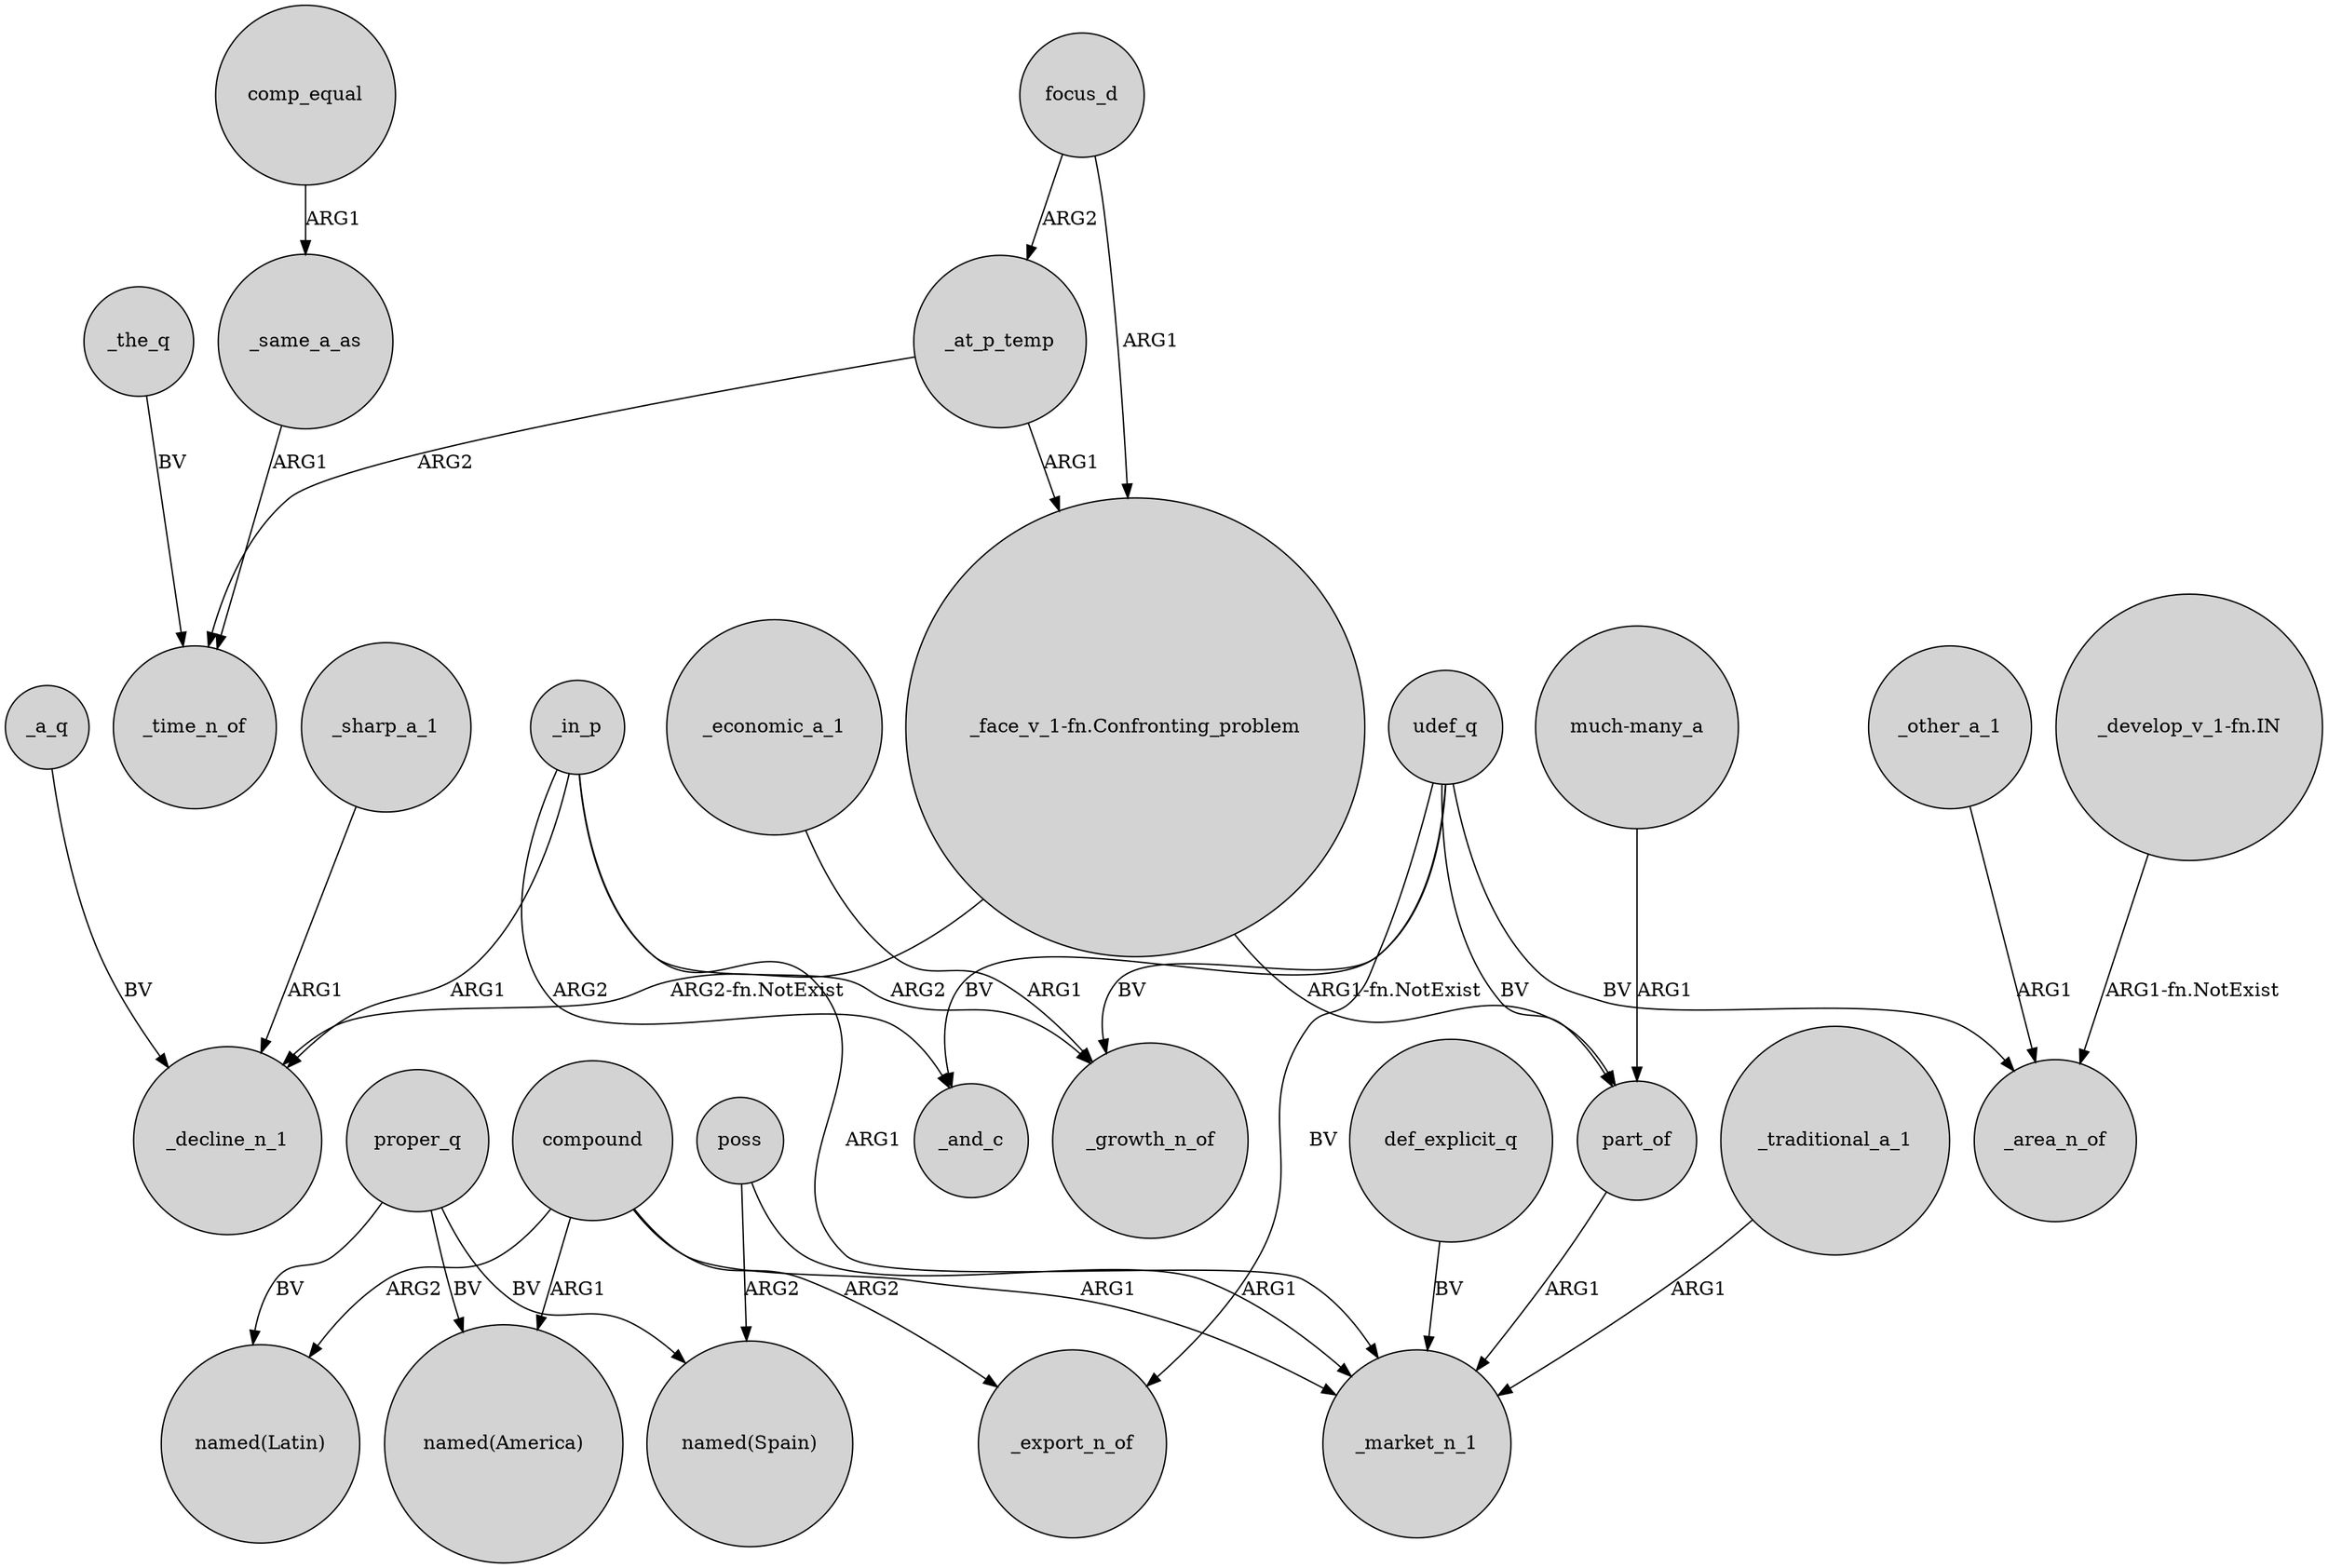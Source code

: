 digraph {
	node [shape=circle style=filled]
	focus_d -> _at_p_temp [label=ARG2]
	part_of -> _market_n_1 [label=ARG1]
	udef_q -> part_of [label=BV]
	_in_p -> _market_n_1 [label=ARG1]
	_economic_a_1 -> _growth_n_of [label=ARG1]
	"_face_v_1-fn.Confronting_problem" -> part_of [label="ARG1-fn.NotExist"]
	"much-many_a" -> part_of [label=ARG1]
	compound -> "named(America)" [label=ARG1]
	_at_p_temp -> _time_n_of [label=ARG2]
	_at_p_temp -> "_face_v_1-fn.Confronting_problem" [label=ARG1]
	def_explicit_q -> _market_n_1 [label=BV]
	poss -> _market_n_1 [label=ARG1]
	"_develop_v_1-fn.IN" -> _area_n_of [label="ARG1-fn.NotExist"]
	_a_q -> _decline_n_1 [label=BV]
	_the_q -> _time_n_of [label=BV]
	_other_a_1 -> _area_n_of [label=ARG1]
	comp_equal -> _same_a_as [label=ARG1]
	_traditional_a_1 -> _market_n_1 [label=ARG1]
	_in_p -> _decline_n_1 [label=ARG1]
	udef_q -> _export_n_of [label=BV]
	_sharp_a_1 -> _decline_n_1 [label=ARG1]
	_in_p -> _growth_n_of [label=ARG2]
	proper_q -> "named(Spain)" [label=BV]
	focus_d -> "_face_v_1-fn.Confronting_problem" [label=ARG1]
	compound -> _market_n_1 [label=ARG1]
	_same_a_as -> _time_n_of [label=ARG1]
	poss -> "named(Spain)" [label=ARG2]
	udef_q -> _and_c [label=BV]
	proper_q -> "named(Latin)" [label=BV]
	udef_q -> _area_n_of [label=BV]
	_in_p -> _and_c [label=ARG2]
	"_face_v_1-fn.Confronting_problem" -> _decline_n_1 [label="ARG2-fn.NotExist"]
	udef_q -> _growth_n_of [label=BV]
	proper_q -> "named(America)" [label=BV]
	compound -> "named(Latin)" [label=ARG2]
	compound -> _export_n_of [label=ARG2]
}
